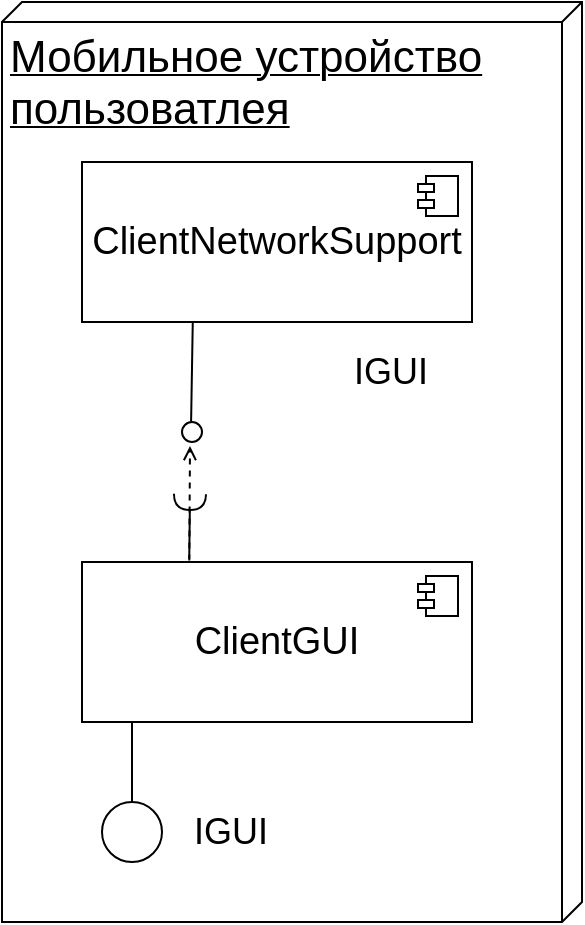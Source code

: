 <mxfile version="21.1.8" type="github">
  <diagram name="Страница 1" id="W7MOy6B0Krg5wk_F27Vn">
    <mxGraphModel dx="434" dy="240" grid="1" gridSize="10" guides="1" tooltips="1" connect="1" arrows="1" fold="1" page="1" pageScale="1" pageWidth="827" pageHeight="1169" math="0" shadow="0">
      <root>
        <mxCell id="0" />
        <mxCell id="1" parent="0" />
        <mxCell id="yZLABqvoOxmxMA5Gtb_R-1" value="&lt;font style=&quot;font-size: 22px;&quot;&gt;Мобильное устройство пользоватлея&lt;/font&gt;" style="verticalAlign=top;align=left;spacingTop=8;spacingLeft=2;spacingRight=12;shape=cube;size=10;direction=south;fontStyle=4;html=1;whiteSpace=wrap;" vertex="1" parent="1">
          <mxGeometry x="60" y="350" width="290" height="460" as="geometry" />
        </mxCell>
        <mxCell id="yZLABqvoOxmxMA5Gtb_R-4" value="&lt;font style=&quot;font-size: 19px;&quot;&gt;ClientNetworkSupport&lt;/font&gt;" style="html=1;dropTarget=0;whiteSpace=wrap;" vertex="1" parent="1">
          <mxGeometry x="100" y="430" width="195" height="80" as="geometry" />
        </mxCell>
        <mxCell id="yZLABqvoOxmxMA5Gtb_R-5" value="" style="shape=module;jettyWidth=8;jettyHeight=4;" vertex="1" parent="yZLABqvoOxmxMA5Gtb_R-4">
          <mxGeometry x="1" width="20" height="20" relative="1" as="geometry">
            <mxPoint x="-27" y="7" as="offset" />
          </mxGeometry>
        </mxCell>
        <mxCell id="yZLABqvoOxmxMA5Gtb_R-6" value="&lt;font style=&quot;font-size: 19px;&quot;&gt;ClientGUI&lt;/font&gt;" style="html=1;dropTarget=0;whiteSpace=wrap;" vertex="1" parent="1">
          <mxGeometry x="100" y="630" width="195" height="80" as="geometry" />
        </mxCell>
        <mxCell id="yZLABqvoOxmxMA5Gtb_R-7" value="" style="shape=module;jettyWidth=8;jettyHeight=4;" vertex="1" parent="yZLABqvoOxmxMA5Gtb_R-6">
          <mxGeometry x="1" width="20" height="20" relative="1" as="geometry">
            <mxPoint x="-27" y="7" as="offset" />
          </mxGeometry>
        </mxCell>
        <mxCell id="yZLABqvoOxmxMA5Gtb_R-9" style="edgeStyle=orthogonalEdgeStyle;rounded=0;orthogonalLoop=1;jettySize=auto;html=1;endArrow=none;endFill=0;" edge="1" parent="1" source="yZLABqvoOxmxMA5Gtb_R-8" target="yZLABqvoOxmxMA5Gtb_R-6">
          <mxGeometry relative="1" as="geometry">
            <Array as="points">
              <mxPoint x="125" y="720" />
              <mxPoint x="125" y="720" />
            </Array>
          </mxGeometry>
        </mxCell>
        <mxCell id="yZLABqvoOxmxMA5Gtb_R-8" value="" style="ellipse;" vertex="1" parent="1">
          <mxGeometry x="110" y="750" width="30" height="30" as="geometry" />
        </mxCell>
        <mxCell id="yZLABqvoOxmxMA5Gtb_R-11" value="&lt;font style=&quot;font-size: 18px;&quot;&gt;IGUI&lt;/font&gt;" style="text;strokeColor=none;fillColor=none;align=left;verticalAlign=middle;spacingLeft=4;spacingRight=4;overflow=hidden;points=[[0,0.5],[1,0.5]];portConstraint=eastwest;rotatable=0;whiteSpace=wrap;html=1;" vertex="1" parent="1">
          <mxGeometry x="150" y="750" width="80" height="30" as="geometry" />
        </mxCell>
        <mxCell id="yZLABqvoOxmxMA5Gtb_R-12" value="&lt;font style=&quot;font-size: 18px;&quot;&gt;IGUI&lt;/font&gt;" style="text;strokeColor=none;fillColor=none;align=left;verticalAlign=middle;spacingLeft=4;spacingRight=4;overflow=hidden;points=[[0,0.5],[1,0.5]];portConstraint=eastwest;rotatable=0;whiteSpace=wrap;html=1;" vertex="1" parent="1">
          <mxGeometry x="230" y="520" width="80" height="30" as="geometry" />
        </mxCell>
        <mxCell id="yZLABqvoOxmxMA5Gtb_R-13" value="" style="rounded=0;orthogonalLoop=1;jettySize=auto;html=1;endArrow=none;endFill=0;sketch=0;sourcePerimeterSpacing=0;targetPerimeterSpacing=0;exitX=0.284;exitY=1.001;exitDx=0;exitDy=0;exitPerimeter=0;" edge="1" parent="1" source="yZLABqvoOxmxMA5Gtb_R-4">
          <mxGeometry relative="1" as="geometry">
            <mxPoint x="150" y="510" as="sourcePoint" />
            <mxPoint x="154.547" y="560.021" as="targetPoint" />
          </mxGeometry>
        </mxCell>
        <mxCell id="yZLABqvoOxmxMA5Gtb_R-14" value="" style="rounded=0;orthogonalLoop=1;jettySize=auto;html=1;endArrow=halfCircle;endFill=0;endSize=6;strokeWidth=1;sketch=0;exitX=0.275;exitY=-0.019;exitDx=0;exitDy=0;exitPerimeter=0;" edge="1" parent="1" source="yZLABqvoOxmxMA5Gtb_R-6">
          <mxGeometry relative="1" as="geometry">
            <mxPoint x="153.575" y="626.48" as="sourcePoint" />
            <mxPoint x="154" y="596" as="targetPoint" />
          </mxGeometry>
        </mxCell>
        <mxCell id="yZLABqvoOxmxMA5Gtb_R-15" value="" style="ellipse;whiteSpace=wrap;html=1;align=center;aspect=fixed;resizable=0;points=[];outlineConnect=0;sketch=0;" vertex="1" parent="1">
          <mxGeometry x="150" y="560" width="10" height="10" as="geometry" />
        </mxCell>
        <mxCell id="yZLABqvoOxmxMA5Gtb_R-21" value="" style="endArrow=open;dashed=1;endFill=0;endSize=5;html=1;rounded=0;exitX=0.27;exitY=-0.01;exitDx=0;exitDy=0;exitPerimeter=0;jumpSize=1;startSize=0;shadow=0;sourcePerimeterSpacing=0;targetPerimeterSpacing=1;spacing=1;fontSize=2;" edge="1" parent="1">
          <mxGeometry width="160" relative="1" as="geometry">
            <mxPoint x="153.65" y="629.2" as="sourcePoint" />
            <mxPoint x="154" y="572" as="targetPoint" />
          </mxGeometry>
        </mxCell>
      </root>
    </mxGraphModel>
  </diagram>
</mxfile>
